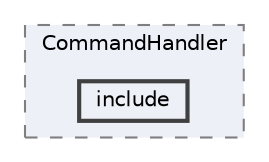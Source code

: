 digraph "include/CommandHandler/include"
{
 // LATEX_PDF_SIZE
  bgcolor="transparent";
  edge [fontname=Helvetica,fontsize=10,labelfontname=Helvetica,labelfontsize=10];
  node [fontname=Helvetica,fontsize=10,shape=box,height=0.2,width=0.4];
  compound=true
  subgraph clusterdir_da285110d0fecd3e0f4efe73d3787985 {
    graph [ bgcolor="#edf0f7", pencolor="grey50", label="CommandHandler", fontname=Helvetica,fontsize=10 style="filled,dashed", URL="dir_da285110d0fecd3e0f4efe73d3787985.html",tooltip=""]
  dir_97090e0a400cd2ccb33c4efcb9df98fc [label="include", fillcolor="#edf0f7", color="grey25", style="filled,bold", URL="dir_97090e0a400cd2ccb33c4efcb9df98fc.html",tooltip=""];
  }
}
